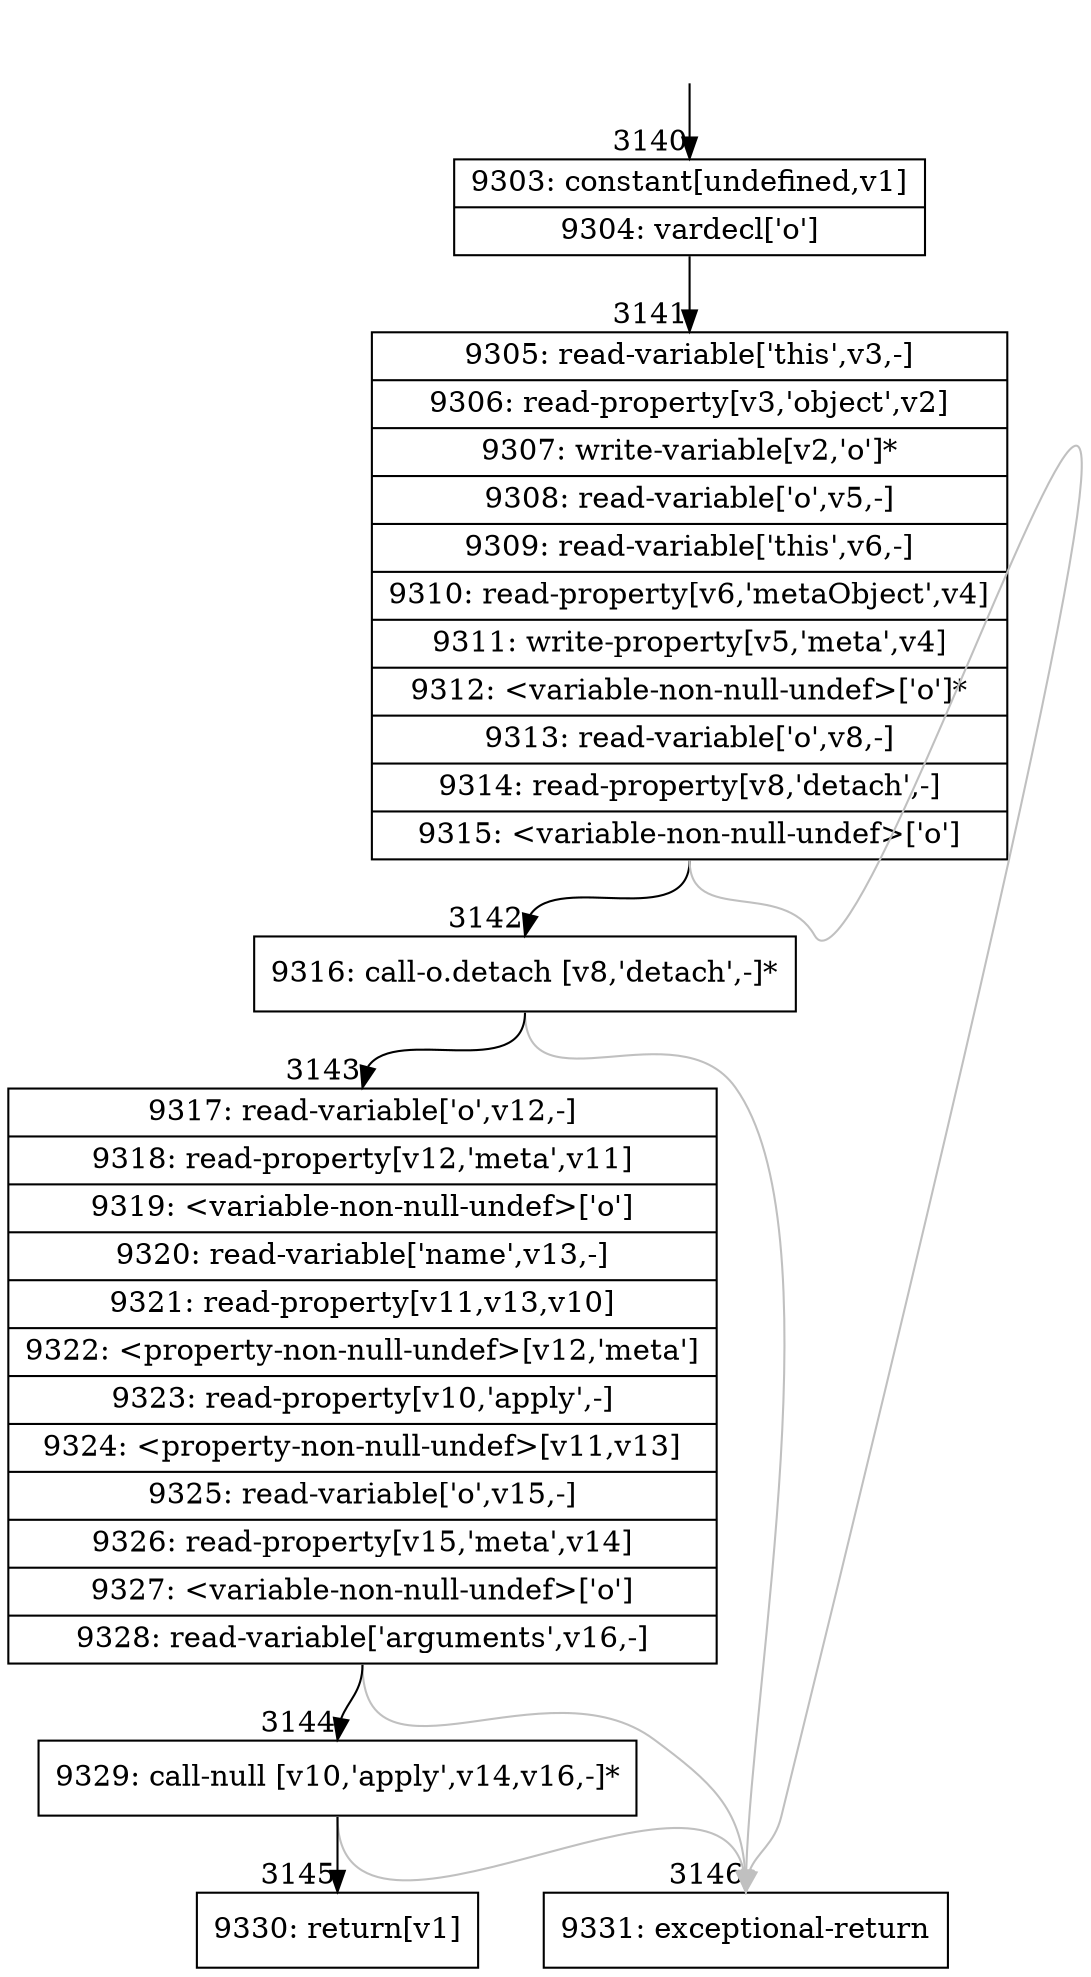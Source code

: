 digraph {
rankdir="TD"
BB_entry340[shape=none,label=""];
BB_entry340 -> BB3140 [tailport=s, headport=n, headlabel="    3140"]
BB3140 [shape=record label="{9303: constant[undefined,v1]|9304: vardecl['o']}" ] 
BB3140 -> BB3141 [tailport=s, headport=n, headlabel="      3141"]
BB3141 [shape=record label="{9305: read-variable['this',v3,-]|9306: read-property[v3,'object',v2]|9307: write-variable[v2,'o']*|9308: read-variable['o',v5,-]|9309: read-variable['this',v6,-]|9310: read-property[v6,'metaObject',v4]|9311: write-property[v5,'meta',v4]|9312: \<variable-non-null-undef\>['o']*|9313: read-variable['o',v8,-]|9314: read-property[v8,'detach',-]|9315: \<variable-non-null-undef\>['o']}" ] 
BB3141 -> BB3142 [tailport=s, headport=n, headlabel="      3142"]
BB3141 -> BB3146 [tailport=s, headport=n, color=gray, headlabel="      3146"]
BB3142 [shape=record label="{9316: call-o.detach [v8,'detach',-]*}" ] 
BB3142 -> BB3143 [tailport=s, headport=n, headlabel="      3143"]
BB3142 -> BB3146 [tailport=s, headport=n, color=gray]
BB3143 [shape=record label="{9317: read-variable['o',v12,-]|9318: read-property[v12,'meta',v11]|9319: \<variable-non-null-undef\>['o']|9320: read-variable['name',v13,-]|9321: read-property[v11,v13,v10]|9322: \<property-non-null-undef\>[v12,'meta']|9323: read-property[v10,'apply',-]|9324: \<property-non-null-undef\>[v11,v13]|9325: read-variable['o',v15,-]|9326: read-property[v15,'meta',v14]|9327: \<variable-non-null-undef\>['o']|9328: read-variable['arguments',v16,-]}" ] 
BB3143 -> BB3144 [tailport=s, headport=n, headlabel="      3144"]
BB3143 -> BB3146 [tailport=s, headport=n, color=gray]
BB3144 [shape=record label="{9329: call-null [v10,'apply',v14,v16,-]*}" ] 
BB3144 -> BB3145 [tailport=s, headport=n, headlabel="      3145"]
BB3144 -> BB3146 [tailport=s, headport=n, color=gray]
BB3145 [shape=record label="{9330: return[v1]}" ] 
BB3146 [shape=record label="{9331: exceptional-return}" ] 
//#$~ 3597
}
